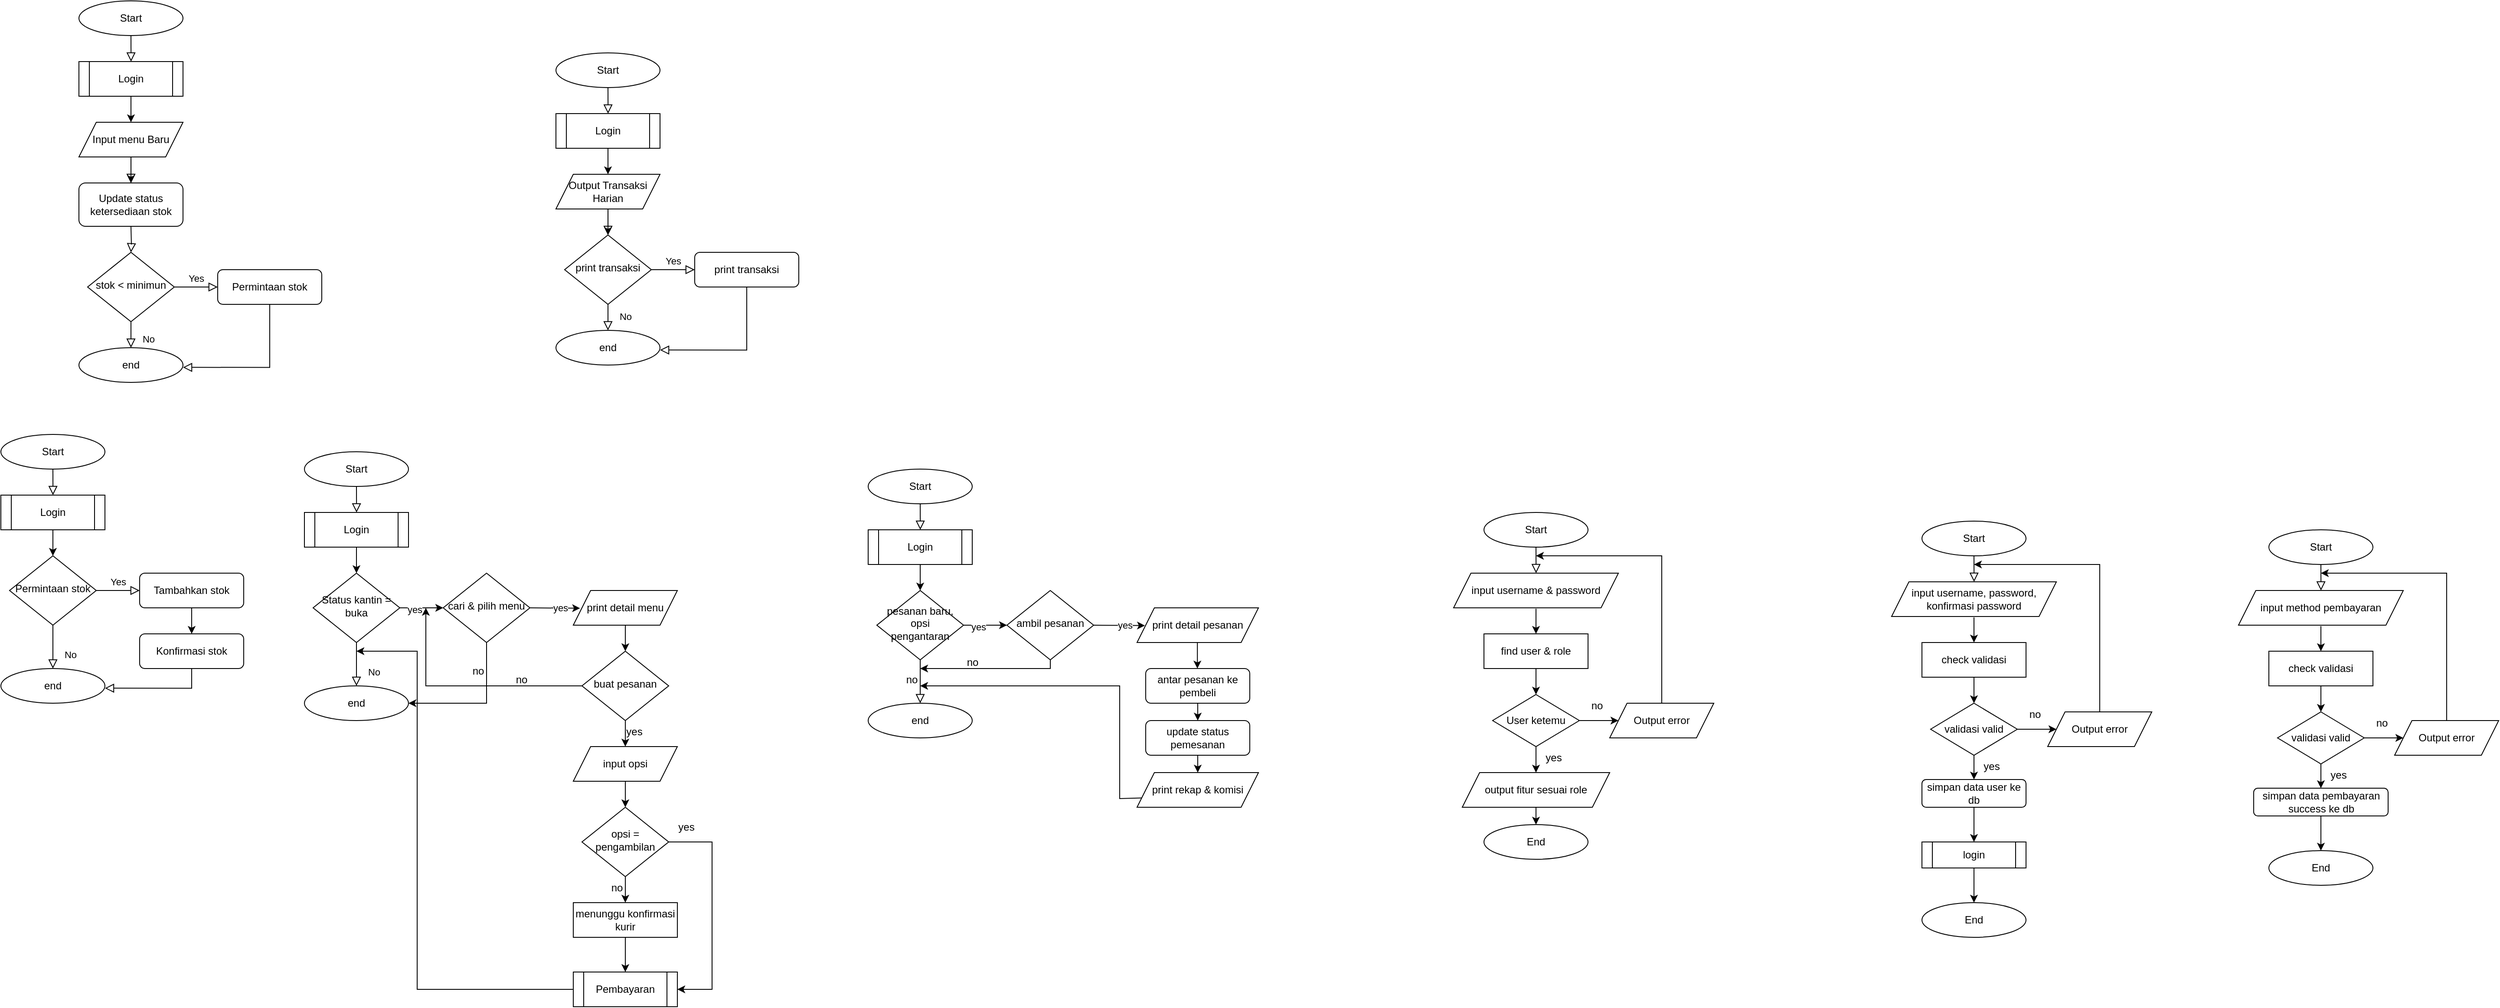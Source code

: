 <mxfile version="24.8.4">
  <diagram id="C5RBs43oDa-KdzZeNtuy" name="Page-1">
    <mxGraphModel dx="733" dy="398" grid="1" gridSize="10" guides="1" tooltips="1" connect="1" arrows="1" fold="1" page="1" pageScale="1" pageWidth="827" pageHeight="1169" math="0" shadow="0">
      <root>
        <mxCell id="WIyWlLk6GJQsqaUBKTNV-0" />
        <mxCell id="WIyWlLk6GJQsqaUBKTNV-1" parent="WIyWlLk6GJQsqaUBKTNV-0" />
        <mxCell id="m_5mXAsIZaVLu5FHzMth-16" value="" style="group" parent="WIyWlLk6GJQsqaUBKTNV-1" vertex="1" connectable="0">
          <mxGeometry x="700" y="80" width="290" height="440" as="geometry" />
        </mxCell>
        <mxCell id="m_5mXAsIZaVLu5FHzMth-17" value="" style="rounded=0;html=1;jettySize=auto;orthogonalLoop=1;fontSize=11;endArrow=block;endFill=0;endSize=8;strokeWidth=1;shadow=0;labelBackgroundColor=none;edgeStyle=orthogonalEdgeStyle;" parent="m_5mXAsIZaVLu5FHzMth-16" edge="1">
          <mxGeometry relative="1" as="geometry">
            <mxPoint x="70.029" y="180" as="sourcePoint" />
            <mxPoint x="70.029" y="210.023" as="targetPoint" />
          </mxGeometry>
        </mxCell>
        <mxCell id="m_5mXAsIZaVLu5FHzMth-19" value="No" style="rounded=0;html=1;jettySize=auto;orthogonalLoop=1;fontSize=11;endArrow=block;endFill=0;endSize=8;strokeWidth=1;shadow=0;labelBackgroundColor=none;edgeStyle=orthogonalEdgeStyle;entryX=0.5;entryY=0;entryDx=0;entryDy=0;" parent="m_5mXAsIZaVLu5FHzMth-16" source="m_5mXAsIZaVLu5FHzMth-21" target="m_5mXAsIZaVLu5FHzMth-31" edge="1">
          <mxGeometry x="0.333" y="20" relative="1" as="geometry">
            <mxPoint as="offset" />
            <mxPoint x="70" y="400" as="targetPoint" />
            <Array as="points" />
          </mxGeometry>
        </mxCell>
        <mxCell id="m_5mXAsIZaVLu5FHzMth-20" value="Yes" style="edgeStyle=orthogonalEdgeStyle;rounded=0;html=1;jettySize=auto;orthogonalLoop=1;fontSize=11;endArrow=block;endFill=0;endSize=8;strokeWidth=1;shadow=0;labelBackgroundColor=none;" parent="m_5mXAsIZaVLu5FHzMth-16" source="m_5mXAsIZaVLu5FHzMth-21" target="m_5mXAsIZaVLu5FHzMth-22" edge="1">
          <mxGeometry y="10" relative="1" as="geometry">
            <mxPoint as="offset" />
          </mxGeometry>
        </mxCell>
        <mxCell id="m_5mXAsIZaVLu5FHzMth-21" value="print transaksi" style="rhombus;whiteSpace=wrap;html=1;shadow=0;fontFamily=Helvetica;fontSize=12;align=center;strokeWidth=1;spacing=6;spacingTop=-4;" parent="m_5mXAsIZaVLu5FHzMth-16" vertex="1">
          <mxGeometry x="20" y="210" width="100" height="80" as="geometry" />
        </mxCell>
        <mxCell id="m_5mXAsIZaVLu5FHzMth-22" value="print transaksi" style="rounded=1;whiteSpace=wrap;html=1;fontSize=12;glass=0;strokeWidth=1;shadow=0;" parent="m_5mXAsIZaVLu5FHzMth-16" vertex="1">
          <mxGeometry x="170" y="230" width="120" height="40" as="geometry" />
        </mxCell>
        <mxCell id="m_5mXAsIZaVLu5FHzMth-23" value="Start" style="ellipse;whiteSpace=wrap;html=1;" parent="m_5mXAsIZaVLu5FHzMth-16" vertex="1">
          <mxGeometry x="10" width="120" height="40" as="geometry" />
        </mxCell>
        <mxCell id="m_5mXAsIZaVLu5FHzMth-24" value="Login" style="shape=process;whiteSpace=wrap;html=1;backgroundOutline=1;" parent="m_5mXAsIZaVLu5FHzMth-16" vertex="1">
          <mxGeometry x="10" y="70" width="120" height="40" as="geometry" />
        </mxCell>
        <mxCell id="m_5mXAsIZaVLu5FHzMth-25" value="" style="edgeStyle=orthogonalEdgeStyle;rounded=0;orthogonalLoop=1;jettySize=auto;html=1;" parent="m_5mXAsIZaVLu5FHzMth-16" source="m_5mXAsIZaVLu5FHzMth-26" edge="1">
          <mxGeometry relative="1" as="geometry">
            <mxPoint x="70" y="210" as="targetPoint" />
          </mxGeometry>
        </mxCell>
        <mxCell id="m_5mXAsIZaVLu5FHzMth-26" value="Output Transaksi Harian" style="shape=parallelogram;perimeter=parallelogramPerimeter;whiteSpace=wrap;html=1;fixedSize=1;" parent="m_5mXAsIZaVLu5FHzMth-16" vertex="1">
          <mxGeometry x="10" y="140" width="120" height="40" as="geometry" />
        </mxCell>
        <mxCell id="m_5mXAsIZaVLu5FHzMth-28" value="" style="rounded=0;html=1;jettySize=auto;orthogonalLoop=1;fontSize=11;endArrow=block;endFill=0;endSize=8;strokeWidth=1;shadow=0;labelBackgroundColor=none;edgeStyle=orthogonalEdgeStyle;exitX=0.5;exitY=1;exitDx=0;exitDy=0;" parent="m_5mXAsIZaVLu5FHzMth-16" source="m_5mXAsIZaVLu5FHzMth-23" edge="1">
          <mxGeometry relative="1" as="geometry">
            <mxPoint x="69.9" y="41.84" as="sourcePoint" />
            <mxPoint x="70.1" y="70" as="targetPoint" />
          </mxGeometry>
        </mxCell>
        <mxCell id="m_5mXAsIZaVLu5FHzMth-29" value="" style="rounded=0;html=1;jettySize=auto;orthogonalLoop=1;fontSize=11;endArrow=block;endFill=0;endSize=8;strokeWidth=1;shadow=0;labelBackgroundColor=none;edgeStyle=orthogonalEdgeStyle;exitX=0.5;exitY=1;exitDx=0;exitDy=0;entryX=1;entryY=0.567;entryDx=0;entryDy=0;entryPerimeter=0;" parent="m_5mXAsIZaVLu5FHzMth-16" source="m_5mXAsIZaVLu5FHzMth-22" target="m_5mXAsIZaVLu5FHzMth-31" edge="1">
          <mxGeometry x="0.333" y="20" relative="1" as="geometry">
            <mxPoint as="offset" />
            <mxPoint x="80" y="390" as="sourcePoint" />
            <mxPoint x="130" y="460" as="targetPoint" />
          </mxGeometry>
        </mxCell>
        <mxCell id="m_5mXAsIZaVLu5FHzMth-30" value="" style="endArrow=classic;html=1;rounded=0;exitX=0.5;exitY=1;exitDx=0;exitDy=0;entryX=0.5;entryY=0;entryDx=0;entryDy=0;" parent="m_5mXAsIZaVLu5FHzMth-16" source="m_5mXAsIZaVLu5FHzMth-24" target="m_5mXAsIZaVLu5FHzMth-26" edge="1">
          <mxGeometry width="50" height="50" relative="1" as="geometry">
            <mxPoint x="100" y="130" as="sourcePoint" />
            <mxPoint x="150" y="80" as="targetPoint" />
          </mxGeometry>
        </mxCell>
        <mxCell id="m_5mXAsIZaVLu5FHzMth-31" value="end" style="ellipse;whiteSpace=wrap;html=1;" parent="m_5mXAsIZaVLu5FHzMth-16" vertex="1">
          <mxGeometry x="10" y="320" width="120" height="40" as="geometry" />
        </mxCell>
        <mxCell id="m_5mXAsIZaVLu5FHzMth-72" value="" style="group" parent="WIyWlLk6GJQsqaUBKTNV-1" vertex="1" connectable="0">
          <mxGeometry x="70" y="520" width="280" height="310" as="geometry" />
        </mxCell>
        <mxCell id="m_5mXAsIZaVLu5FHzMth-67" value="" style="endArrow=classic;html=1;rounded=0;" parent="m_5mXAsIZaVLu5FHzMth-72" edge="1">
          <mxGeometry width="50" height="50" relative="1" as="geometry">
            <mxPoint x="60" y="110" as="sourcePoint" />
            <mxPoint x="60" y="140" as="targetPoint" />
          </mxGeometry>
        </mxCell>
        <mxCell id="m_5mXAsIZaVLu5FHzMth-70" value="" style="endArrow=classic;html=1;rounded=0;entryX=0.5;entryY=0;entryDx=0;entryDy=0;" parent="m_5mXAsIZaVLu5FHzMth-72" target="m_5mXAsIZaVLu5FHzMth-59" edge="1">
          <mxGeometry width="50" height="50" relative="1" as="geometry">
            <mxPoint x="220" y="200" as="sourcePoint" />
            <mxPoint x="170" y="250" as="targetPoint" />
          </mxGeometry>
        </mxCell>
        <mxCell id="m_5mXAsIZaVLu5FHzMth-34" value="No" style="rounded=0;html=1;jettySize=auto;orthogonalLoop=1;fontSize=11;endArrow=block;endFill=0;endSize=8;strokeWidth=1;shadow=0;labelBackgroundColor=none;edgeStyle=orthogonalEdgeStyle;entryX=0.5;entryY=0;entryDx=0;entryDy=0;" parent="m_5mXAsIZaVLu5FHzMth-72" source="m_5mXAsIZaVLu5FHzMth-36" target="m_5mXAsIZaVLu5FHzMth-45" edge="1">
          <mxGeometry x="0.333" y="20" relative="1" as="geometry">
            <mxPoint as="offset" />
            <mxPoint x="60" y="400" as="targetPoint" />
            <Array as="points" />
          </mxGeometry>
        </mxCell>
        <mxCell id="m_5mXAsIZaVLu5FHzMth-35" value="Yes" style="edgeStyle=orthogonalEdgeStyle;rounded=0;html=1;jettySize=auto;orthogonalLoop=1;fontSize=11;endArrow=block;endFill=0;endSize=8;strokeWidth=1;shadow=0;labelBackgroundColor=none;" parent="m_5mXAsIZaVLu5FHzMth-72" source="m_5mXAsIZaVLu5FHzMth-36" target="m_5mXAsIZaVLu5FHzMth-37" edge="1">
          <mxGeometry y="10" relative="1" as="geometry">
            <mxPoint as="offset" />
          </mxGeometry>
        </mxCell>
        <mxCell id="m_5mXAsIZaVLu5FHzMth-36" value="Permintaan stok" style="rhombus;whiteSpace=wrap;html=1;shadow=0;fontFamily=Helvetica;fontSize=12;align=center;strokeWidth=1;spacing=6;spacingTop=-4;" parent="m_5mXAsIZaVLu5FHzMth-72" vertex="1">
          <mxGeometry x="10" y="140" width="100" height="80" as="geometry" />
        </mxCell>
        <mxCell id="m_5mXAsIZaVLu5FHzMth-37" value="Tambahkan stok" style="rounded=1;whiteSpace=wrap;html=1;fontSize=12;glass=0;strokeWidth=1;shadow=0;" parent="m_5mXAsIZaVLu5FHzMth-72" vertex="1">
          <mxGeometry x="160" y="160" width="120" height="40" as="geometry" />
        </mxCell>
        <mxCell id="m_5mXAsIZaVLu5FHzMth-38" value="Start" style="ellipse;whiteSpace=wrap;html=1;" parent="m_5mXAsIZaVLu5FHzMth-72" vertex="1">
          <mxGeometry width="120" height="40" as="geometry" />
        </mxCell>
        <mxCell id="m_5mXAsIZaVLu5FHzMth-39" value="Login" style="shape=process;whiteSpace=wrap;html=1;backgroundOutline=1;" parent="m_5mXAsIZaVLu5FHzMth-72" vertex="1">
          <mxGeometry y="70" width="120" height="40" as="geometry" />
        </mxCell>
        <mxCell id="m_5mXAsIZaVLu5FHzMth-42" value="" style="rounded=0;html=1;jettySize=auto;orthogonalLoop=1;fontSize=11;endArrow=block;endFill=0;endSize=8;strokeWidth=1;shadow=0;labelBackgroundColor=none;edgeStyle=orthogonalEdgeStyle;exitX=0.5;exitY=1;exitDx=0;exitDy=0;" parent="m_5mXAsIZaVLu5FHzMth-72" source="m_5mXAsIZaVLu5FHzMth-38" edge="1">
          <mxGeometry relative="1" as="geometry">
            <mxPoint x="59.9" y="41.84" as="sourcePoint" />
            <mxPoint x="60.1" y="70" as="targetPoint" />
          </mxGeometry>
        </mxCell>
        <mxCell id="m_5mXAsIZaVLu5FHzMth-43" value="" style="rounded=0;html=1;jettySize=auto;orthogonalLoop=1;fontSize=11;endArrow=block;endFill=0;endSize=8;strokeWidth=1;shadow=0;labelBackgroundColor=none;edgeStyle=orthogonalEdgeStyle;exitX=0.5;exitY=1;exitDx=0;exitDy=0;entryX=1;entryY=0.567;entryDx=0;entryDy=0;entryPerimeter=0;" parent="m_5mXAsIZaVLu5FHzMth-72" source="m_5mXAsIZaVLu5FHzMth-59" target="m_5mXAsIZaVLu5FHzMth-45" edge="1">
          <mxGeometry x="0.333" y="20" relative="1" as="geometry">
            <mxPoint as="offset" />
            <mxPoint x="70" y="390" as="sourcePoint" />
            <mxPoint x="120" y="460" as="targetPoint" />
          </mxGeometry>
        </mxCell>
        <mxCell id="m_5mXAsIZaVLu5FHzMth-45" value="end" style="ellipse;whiteSpace=wrap;html=1;" parent="m_5mXAsIZaVLu5FHzMth-72" vertex="1">
          <mxGeometry y="270" width="120" height="40" as="geometry" />
        </mxCell>
        <mxCell id="m_5mXAsIZaVLu5FHzMth-59" value="Konfirmasi stok" style="rounded=1;whiteSpace=wrap;html=1;fontSize=12;glass=0;strokeWidth=1;shadow=0;" parent="m_5mXAsIZaVLu5FHzMth-72" vertex="1">
          <mxGeometry x="160" y="230" width="120" height="40" as="geometry" />
        </mxCell>
        <mxCell id="d6Exnz_ph32v1kwkcxro-39" value="" style="group" parent="WIyWlLk6GJQsqaUBKTNV-1" vertex="1" connectable="0">
          <mxGeometry x="420" y="540" width="470" height="640" as="geometry" />
        </mxCell>
        <mxCell id="d6Exnz_ph32v1kwkcxro-1" value="" style="endArrow=classic;html=1;rounded=0;" parent="d6Exnz_ph32v1kwkcxro-39" edge="1">
          <mxGeometry width="50" height="50" relative="1" as="geometry">
            <mxPoint x="60" y="110" as="sourcePoint" />
            <mxPoint x="60" y="140" as="targetPoint" />
          </mxGeometry>
        </mxCell>
        <mxCell id="d6Exnz_ph32v1kwkcxro-2" value="" style="endArrow=classic;html=1;rounded=0;entryX=0.5;entryY=0;entryDx=0;entryDy=0;" parent="d6Exnz_ph32v1kwkcxro-39" edge="1">
          <mxGeometry width="50" height="50" relative="1" as="geometry">
            <mxPoint x="370" y="200" as="sourcePoint" />
            <mxPoint x="370" y="230" as="targetPoint" />
          </mxGeometry>
        </mxCell>
        <mxCell id="d6Exnz_ph32v1kwkcxro-3" value="No" style="rounded=0;html=1;jettySize=auto;orthogonalLoop=1;fontSize=11;endArrow=block;endFill=0;endSize=8;strokeWidth=1;shadow=0;labelBackgroundColor=none;edgeStyle=orthogonalEdgeStyle;entryX=0.5;entryY=0;entryDx=0;entryDy=0;" parent="d6Exnz_ph32v1kwkcxro-39" source="d6Exnz_ph32v1kwkcxro-5" target="d6Exnz_ph32v1kwkcxro-11" edge="1">
          <mxGeometry x="0.333" y="20" relative="1" as="geometry">
            <mxPoint as="offset" />
            <mxPoint x="60" y="400" as="targetPoint" />
            <Array as="points" />
          </mxGeometry>
        </mxCell>
        <mxCell id="d6Exnz_ph32v1kwkcxro-5" value="Status kantin = buka" style="rhombus;whiteSpace=wrap;html=1;shadow=0;fontFamily=Helvetica;fontSize=12;align=center;strokeWidth=1;spacing=6;spacingTop=-4;container=0;" parent="d6Exnz_ph32v1kwkcxro-39" vertex="1">
          <mxGeometry x="10" y="140" width="100" height="80" as="geometry" />
        </mxCell>
        <mxCell id="d6Exnz_ph32v1kwkcxro-7" value="Start" style="ellipse;whiteSpace=wrap;html=1;container=0;" parent="d6Exnz_ph32v1kwkcxro-39" vertex="1">
          <mxGeometry width="120" height="40" as="geometry" />
        </mxCell>
        <mxCell id="d6Exnz_ph32v1kwkcxro-8" value="Login" style="shape=process;whiteSpace=wrap;html=1;backgroundOutline=1;container=0;" parent="d6Exnz_ph32v1kwkcxro-39" vertex="1">
          <mxGeometry y="70" width="120" height="40" as="geometry" />
        </mxCell>
        <mxCell id="d6Exnz_ph32v1kwkcxro-9" value="" style="rounded=0;html=1;jettySize=auto;orthogonalLoop=1;fontSize=11;endArrow=block;endFill=0;endSize=8;strokeWidth=1;shadow=0;labelBackgroundColor=none;edgeStyle=orthogonalEdgeStyle;exitX=0.5;exitY=1;exitDx=0;exitDy=0;" parent="d6Exnz_ph32v1kwkcxro-39" source="d6Exnz_ph32v1kwkcxro-7" edge="1">
          <mxGeometry relative="1" as="geometry">
            <mxPoint x="59.9" y="41.84" as="sourcePoint" />
            <mxPoint x="60.1" y="70" as="targetPoint" />
          </mxGeometry>
        </mxCell>
        <mxCell id="d6Exnz_ph32v1kwkcxro-11" value="end" style="ellipse;whiteSpace=wrap;html=1;container=0;" parent="d6Exnz_ph32v1kwkcxro-39" vertex="1">
          <mxGeometry y="270" width="120" height="40" as="geometry" />
        </mxCell>
        <mxCell id="d6Exnz_ph32v1kwkcxro-13" value="cari &amp;amp; pilih menu" style="rhombus;whiteSpace=wrap;html=1;shadow=0;fontFamily=Helvetica;fontSize=12;align=center;strokeWidth=1;spacing=6;spacingTop=-4;container=0;" parent="d6Exnz_ph32v1kwkcxro-39" vertex="1">
          <mxGeometry x="160" y="140" width="100" height="80" as="geometry" />
        </mxCell>
        <mxCell id="d6Exnz_ph32v1kwkcxro-14" value="print detail menu" style="shape=parallelogram;perimeter=parallelogramPerimeter;whiteSpace=wrap;html=1;fixedSize=1;" parent="d6Exnz_ph32v1kwkcxro-39" vertex="1">
          <mxGeometry x="310" y="160" width="120" height="40" as="geometry" />
        </mxCell>
        <mxCell id="d6Exnz_ph32v1kwkcxro-15" value="buat pesanan" style="rhombus;whiteSpace=wrap;html=1;shadow=0;fontFamily=Helvetica;fontSize=12;align=center;strokeWidth=1;spacing=6;spacingTop=-4;container=0;" parent="d6Exnz_ph32v1kwkcxro-39" vertex="1">
          <mxGeometry x="320" y="230" width="100" height="80" as="geometry" />
        </mxCell>
        <mxCell id="d6Exnz_ph32v1kwkcxro-16" value="" style="endArrow=classic;html=1;rounded=0;entryX=0;entryY=0.5;entryDx=0;entryDy=0;" parent="d6Exnz_ph32v1kwkcxro-39" target="d6Exnz_ph32v1kwkcxro-13" edge="1">
          <mxGeometry width="50" height="50" relative="1" as="geometry">
            <mxPoint x="110" y="180" as="sourcePoint" />
            <mxPoint x="250" y="130" as="targetPoint" />
          </mxGeometry>
        </mxCell>
        <mxCell id="d6Exnz_ph32v1kwkcxro-19" value="yes" style="edgeLabel;html=1;align=center;verticalAlign=middle;resizable=0;points=[];" parent="d6Exnz_ph32v1kwkcxro-16" vertex="1" connectable="0">
          <mxGeometry x="-0.311" y="-2" relative="1" as="geometry">
            <mxPoint as="offset" />
          </mxGeometry>
        </mxCell>
        <mxCell id="d6Exnz_ph32v1kwkcxro-17" value="" style="endArrow=classic;html=1;rounded=0;entryX=0.065;entryY=0.511;entryDx=0;entryDy=0;entryPerimeter=0;exitX=1;exitY=0.5;exitDx=0;exitDy=0;" parent="d6Exnz_ph32v1kwkcxro-39" source="d6Exnz_ph32v1kwkcxro-13" target="d6Exnz_ph32v1kwkcxro-14" edge="1">
          <mxGeometry width="50" height="50" relative="1" as="geometry">
            <mxPoint x="120" y="190" as="sourcePoint" />
            <mxPoint x="150" y="190" as="targetPoint" />
          </mxGeometry>
        </mxCell>
        <mxCell id="d6Exnz_ph32v1kwkcxro-18" value="yes" style="edgeLabel;html=1;align=center;verticalAlign=middle;resizable=0;points=[];" parent="d6Exnz_ph32v1kwkcxro-17" vertex="1" connectable="0">
          <mxGeometry x="0.204" y="1" relative="1" as="geometry">
            <mxPoint as="offset" />
          </mxGeometry>
        </mxCell>
        <mxCell id="d6Exnz_ph32v1kwkcxro-21" value="input opsi" style="shape=parallelogram;perimeter=parallelogramPerimeter;whiteSpace=wrap;html=1;fixedSize=1;" parent="d6Exnz_ph32v1kwkcxro-39" vertex="1">
          <mxGeometry x="310" y="340" width="120" height="40" as="geometry" />
        </mxCell>
        <mxCell id="d6Exnz_ph32v1kwkcxro-22" value="opsi = pengambilan" style="rhombus;whiteSpace=wrap;html=1;shadow=0;fontFamily=Helvetica;fontSize=12;align=center;strokeWidth=1;spacing=6;spacingTop=-4;container=0;" parent="d6Exnz_ph32v1kwkcxro-39" vertex="1">
          <mxGeometry x="320" y="410" width="100" height="80" as="geometry" />
        </mxCell>
        <mxCell id="d6Exnz_ph32v1kwkcxro-24" value="Pembayaran" style="shape=process;whiteSpace=wrap;html=1;backgroundOutline=1;" parent="d6Exnz_ph32v1kwkcxro-39" vertex="1">
          <mxGeometry x="310" y="600" width="120" height="40" as="geometry" />
        </mxCell>
        <mxCell id="d6Exnz_ph32v1kwkcxro-25" value="menunggu konfirmasi kurir" style="rounded=0;whiteSpace=wrap;html=1;" parent="d6Exnz_ph32v1kwkcxro-39" vertex="1">
          <mxGeometry x="310" y="520" width="120" height="40" as="geometry" />
        </mxCell>
        <mxCell id="d6Exnz_ph32v1kwkcxro-26" value="" style="endArrow=classic;html=1;rounded=0;exitX=0.5;exitY=1;exitDx=0;exitDy=0;entryX=0.5;entryY=0;entryDx=0;entryDy=0;" parent="d6Exnz_ph32v1kwkcxro-39" source="d6Exnz_ph32v1kwkcxro-15" target="d6Exnz_ph32v1kwkcxro-21" edge="1">
          <mxGeometry width="50" height="50" relative="1" as="geometry">
            <mxPoint x="270" y="330" as="sourcePoint" />
            <mxPoint x="320" y="280" as="targetPoint" />
          </mxGeometry>
        </mxCell>
        <mxCell id="d6Exnz_ph32v1kwkcxro-27" value="" style="endArrow=classic;html=1;rounded=0;exitX=0.5;exitY=1;exitDx=0;exitDy=0;entryX=0.5;entryY=0;entryDx=0;entryDy=0;" parent="d6Exnz_ph32v1kwkcxro-39" source="d6Exnz_ph32v1kwkcxro-21" target="d6Exnz_ph32v1kwkcxro-22" edge="1">
          <mxGeometry width="50" height="50" relative="1" as="geometry">
            <mxPoint x="270" y="510" as="sourcePoint" />
            <mxPoint x="320" y="460" as="targetPoint" />
          </mxGeometry>
        </mxCell>
        <mxCell id="d6Exnz_ph32v1kwkcxro-28" value="" style="endArrow=classic;html=1;rounded=0;exitX=0.5;exitY=1;exitDx=0;exitDy=0;entryX=0.5;entryY=0;entryDx=0;entryDy=0;" parent="d6Exnz_ph32v1kwkcxro-39" source="d6Exnz_ph32v1kwkcxro-22" target="d6Exnz_ph32v1kwkcxro-25" edge="1">
          <mxGeometry width="50" height="50" relative="1" as="geometry">
            <mxPoint x="270" y="510" as="sourcePoint" />
            <mxPoint x="320" y="460" as="targetPoint" />
          </mxGeometry>
        </mxCell>
        <mxCell id="d6Exnz_ph32v1kwkcxro-29" value="" style="endArrow=classic;html=1;rounded=0;exitX=0.5;exitY=1;exitDx=0;exitDy=0;entryX=0.5;entryY=0;entryDx=0;entryDy=0;" parent="d6Exnz_ph32v1kwkcxro-39" source="d6Exnz_ph32v1kwkcxro-25" target="d6Exnz_ph32v1kwkcxro-24" edge="1">
          <mxGeometry width="50" height="50" relative="1" as="geometry">
            <mxPoint x="270" y="510" as="sourcePoint" />
            <mxPoint x="320" y="460" as="targetPoint" />
          </mxGeometry>
        </mxCell>
        <mxCell id="d6Exnz_ph32v1kwkcxro-30" value="yes" style="text;html=1;align=center;verticalAlign=middle;resizable=0;points=[];autosize=1;strokeColor=none;fillColor=none;" parent="d6Exnz_ph32v1kwkcxro-39" vertex="1">
          <mxGeometry x="360" y="308" width="40" height="30" as="geometry" />
        </mxCell>
        <mxCell id="d6Exnz_ph32v1kwkcxro-31" value="" style="endArrow=classic;html=1;rounded=0;exitX=1;exitY=0.5;exitDx=0;exitDy=0;entryX=1;entryY=0.5;entryDx=0;entryDy=0;" parent="d6Exnz_ph32v1kwkcxro-39" source="d6Exnz_ph32v1kwkcxro-22" target="d6Exnz_ph32v1kwkcxro-24" edge="1">
          <mxGeometry width="50" height="50" relative="1" as="geometry">
            <mxPoint x="270" y="510" as="sourcePoint" />
            <mxPoint x="320" y="460" as="targetPoint" />
            <Array as="points">
              <mxPoint x="470" y="450" />
              <mxPoint x="470" y="620" />
            </Array>
          </mxGeometry>
        </mxCell>
        <mxCell id="d6Exnz_ph32v1kwkcxro-32" value="yes" style="text;html=1;align=center;verticalAlign=middle;resizable=0;points=[];autosize=1;strokeColor=none;fillColor=none;" parent="d6Exnz_ph32v1kwkcxro-39" vertex="1">
          <mxGeometry x="420" y="418" width="40" height="30" as="geometry" />
        </mxCell>
        <mxCell id="d6Exnz_ph32v1kwkcxro-33" value="no" style="text;html=1;align=center;verticalAlign=middle;resizable=0;points=[];autosize=1;strokeColor=none;fillColor=none;" parent="d6Exnz_ph32v1kwkcxro-39" vertex="1">
          <mxGeometry x="340" y="488" width="40" height="30" as="geometry" />
        </mxCell>
        <mxCell id="d6Exnz_ph32v1kwkcxro-34" value="" style="endArrow=classic;html=1;rounded=0;exitX=0;exitY=0.5;exitDx=0;exitDy=0;" parent="d6Exnz_ph32v1kwkcxro-39" source="d6Exnz_ph32v1kwkcxro-24" edge="1">
          <mxGeometry width="50" height="50" relative="1" as="geometry">
            <mxPoint x="270" y="590" as="sourcePoint" />
            <mxPoint x="60" y="230" as="targetPoint" />
            <Array as="points">
              <mxPoint x="130" y="620" />
              <mxPoint x="130" y="230" />
            </Array>
          </mxGeometry>
        </mxCell>
        <mxCell id="d6Exnz_ph32v1kwkcxro-35" value="" style="endArrow=classic;html=1;rounded=0;exitX=0;exitY=0.5;exitDx=0;exitDy=0;" parent="d6Exnz_ph32v1kwkcxro-39" source="d6Exnz_ph32v1kwkcxro-15" edge="1">
          <mxGeometry width="50" height="50" relative="1" as="geometry">
            <mxPoint x="270" y="250" as="sourcePoint" />
            <mxPoint x="140" y="180" as="targetPoint" />
            <Array as="points">
              <mxPoint x="140" y="270" />
            </Array>
          </mxGeometry>
        </mxCell>
        <mxCell id="d6Exnz_ph32v1kwkcxro-36" value="no" style="text;html=1;align=center;verticalAlign=middle;resizable=0;points=[];autosize=1;strokeColor=none;fillColor=none;" parent="d6Exnz_ph32v1kwkcxro-39" vertex="1">
          <mxGeometry x="230" y="248" width="40" height="30" as="geometry" />
        </mxCell>
        <mxCell id="d6Exnz_ph32v1kwkcxro-37" value="" style="endArrow=classic;html=1;rounded=0;exitX=0.5;exitY=1;exitDx=0;exitDy=0;entryX=1;entryY=0.5;entryDx=0;entryDy=0;" parent="d6Exnz_ph32v1kwkcxro-39" source="d6Exnz_ph32v1kwkcxro-13" target="d6Exnz_ph32v1kwkcxro-11" edge="1">
          <mxGeometry width="50" height="50" relative="1" as="geometry">
            <mxPoint x="270" y="250" as="sourcePoint" />
            <mxPoint x="320" y="200" as="targetPoint" />
            <Array as="points">
              <mxPoint x="210" y="290" />
            </Array>
          </mxGeometry>
        </mxCell>
        <mxCell id="d6Exnz_ph32v1kwkcxro-38" value="no" style="text;html=1;align=center;verticalAlign=middle;resizable=0;points=[];autosize=1;strokeColor=none;fillColor=none;" parent="d6Exnz_ph32v1kwkcxro-39" vertex="1">
          <mxGeometry x="180" y="238" width="40" height="30" as="geometry" />
        </mxCell>
        <mxCell id="d6Exnz_ph32v1kwkcxro-41" value="" style="group" parent="WIyWlLk6GJQsqaUBKTNV-1" vertex="1" connectable="0">
          <mxGeometry x="160" y="20" width="280" height="440" as="geometry" />
        </mxCell>
        <mxCell id="WIyWlLk6GJQsqaUBKTNV-2" value="" style="rounded=0;html=1;jettySize=auto;orthogonalLoop=1;fontSize=11;endArrow=block;endFill=0;endSize=8;strokeWidth=1;shadow=0;labelBackgroundColor=none;edgeStyle=orthogonalEdgeStyle;" parent="d6Exnz_ph32v1kwkcxro-41" edge="1">
          <mxGeometry relative="1" as="geometry">
            <mxPoint x="60.029" y="180" as="sourcePoint" />
            <mxPoint x="60.029" y="210.023" as="targetPoint" />
          </mxGeometry>
        </mxCell>
        <mxCell id="WIyWlLk6GJQsqaUBKTNV-4" value="" style="rounded=0;html=1;jettySize=auto;orthogonalLoop=1;fontSize=11;endArrow=block;endFill=0;endSize=8;strokeWidth=1;shadow=0;labelBackgroundColor=none;edgeStyle=orthogonalEdgeStyle;" parent="d6Exnz_ph32v1kwkcxro-41" target="WIyWlLk6GJQsqaUBKTNV-10" edge="1">
          <mxGeometry y="20" relative="1" as="geometry">
            <mxPoint as="offset" />
            <mxPoint x="60" y="260" as="sourcePoint" />
          </mxGeometry>
        </mxCell>
        <mxCell id="WIyWlLk6GJQsqaUBKTNV-8" value="No" style="rounded=0;html=1;jettySize=auto;orthogonalLoop=1;fontSize=11;endArrow=block;endFill=0;endSize=8;strokeWidth=1;shadow=0;labelBackgroundColor=none;edgeStyle=orthogonalEdgeStyle;" parent="d6Exnz_ph32v1kwkcxro-41" source="WIyWlLk6GJQsqaUBKTNV-10" edge="1">
          <mxGeometry x="0.333" y="20" relative="1" as="geometry">
            <mxPoint as="offset" />
            <mxPoint x="60" y="400" as="targetPoint" />
            <Array as="points">
              <mxPoint x="60" y="400" />
              <mxPoint x="60" y="400" />
            </Array>
          </mxGeometry>
        </mxCell>
        <mxCell id="WIyWlLk6GJQsqaUBKTNV-9" value="Yes" style="edgeStyle=orthogonalEdgeStyle;rounded=0;html=1;jettySize=auto;orthogonalLoop=1;fontSize=11;endArrow=block;endFill=0;endSize=8;strokeWidth=1;shadow=0;labelBackgroundColor=none;" parent="d6Exnz_ph32v1kwkcxro-41" source="WIyWlLk6GJQsqaUBKTNV-10" target="WIyWlLk6GJQsqaUBKTNV-12" edge="1">
          <mxGeometry y="10" relative="1" as="geometry">
            <mxPoint as="offset" />
          </mxGeometry>
        </mxCell>
        <mxCell id="WIyWlLk6GJQsqaUBKTNV-10" value="stok &amp;lt; minimun" style="rhombus;whiteSpace=wrap;html=1;shadow=0;fontFamily=Helvetica;fontSize=12;align=center;strokeWidth=1;spacing=6;spacingTop=-4;container=0;" parent="d6Exnz_ph32v1kwkcxro-41" vertex="1">
          <mxGeometry x="10" y="290" width="100" height="80" as="geometry" />
        </mxCell>
        <mxCell id="WIyWlLk6GJQsqaUBKTNV-12" value="Permintaan stok" style="rounded=1;whiteSpace=wrap;html=1;fontSize=12;glass=0;strokeWidth=1;shadow=0;container=0;" parent="d6Exnz_ph32v1kwkcxro-41" vertex="1">
          <mxGeometry x="160" y="310" width="120" height="40" as="geometry" />
        </mxCell>
        <mxCell id="m_5mXAsIZaVLu5FHzMth-0" value="Start" style="ellipse;whiteSpace=wrap;html=1;container=0;" parent="d6Exnz_ph32v1kwkcxro-41" vertex="1">
          <mxGeometry width="120" height="40" as="geometry" />
        </mxCell>
        <mxCell id="m_5mXAsIZaVLu5FHzMth-1" value="Login" style="shape=process;whiteSpace=wrap;html=1;backgroundOutline=1;container=0;" parent="d6Exnz_ph32v1kwkcxro-41" vertex="1">
          <mxGeometry y="70" width="120" height="40" as="geometry" />
        </mxCell>
        <mxCell id="m_5mXAsIZaVLu5FHzMth-6" value="" style="edgeStyle=orthogonalEdgeStyle;rounded=0;orthogonalLoop=1;jettySize=auto;html=1;" parent="d6Exnz_ph32v1kwkcxro-41" source="m_5mXAsIZaVLu5FHzMth-2" edge="1">
          <mxGeometry relative="1" as="geometry">
            <mxPoint x="60" y="210.0" as="targetPoint" />
          </mxGeometry>
        </mxCell>
        <mxCell id="m_5mXAsIZaVLu5FHzMth-2" value="Input menu Baru" style="shape=parallelogram;perimeter=parallelogramPerimeter;whiteSpace=wrap;html=1;fixedSize=1;container=0;" parent="d6Exnz_ph32v1kwkcxro-41" vertex="1">
          <mxGeometry y="140" width="120" height="40" as="geometry" />
        </mxCell>
        <mxCell id="m_5mXAsIZaVLu5FHzMth-4" value="" style="rounded=0;html=1;jettySize=auto;orthogonalLoop=1;fontSize=11;endArrow=block;endFill=0;endSize=8;strokeWidth=1;shadow=0;labelBackgroundColor=none;edgeStyle=orthogonalEdgeStyle;exitX=0.5;exitY=1;exitDx=0;exitDy=0;" parent="d6Exnz_ph32v1kwkcxro-41" source="m_5mXAsIZaVLu5FHzMth-0" edge="1">
          <mxGeometry relative="1" as="geometry">
            <mxPoint x="59.9" y="41.84" as="sourcePoint" />
            <mxPoint x="60.1" y="70" as="targetPoint" />
          </mxGeometry>
        </mxCell>
        <mxCell id="m_5mXAsIZaVLu5FHzMth-5" value="" style="rounded=0;html=1;jettySize=auto;orthogonalLoop=1;fontSize=11;endArrow=block;endFill=0;endSize=8;strokeWidth=1;shadow=0;labelBackgroundColor=none;edgeStyle=orthogonalEdgeStyle;exitX=0.5;exitY=1;exitDx=0;exitDy=0;entryX=1;entryY=0.567;entryDx=0;entryDy=0;entryPerimeter=0;" parent="d6Exnz_ph32v1kwkcxro-41" source="WIyWlLk6GJQsqaUBKTNV-12" target="m_5mXAsIZaVLu5FHzMth-11" edge="1">
          <mxGeometry x="0.333" y="20" relative="1" as="geometry">
            <mxPoint as="offset" />
            <mxPoint x="70" y="390" as="sourcePoint" />
            <mxPoint x="120" y="460" as="targetPoint" />
          </mxGeometry>
        </mxCell>
        <mxCell id="m_5mXAsIZaVLu5FHzMth-9" value="" style="endArrow=classic;html=1;rounded=0;exitX=0.5;exitY=1;exitDx=0;exitDy=0;entryX=0.5;entryY=0;entryDx=0;entryDy=0;" parent="d6Exnz_ph32v1kwkcxro-41" source="m_5mXAsIZaVLu5FHzMth-1" target="m_5mXAsIZaVLu5FHzMth-2" edge="1">
          <mxGeometry width="50" height="50" relative="1" as="geometry">
            <mxPoint x="90" y="130" as="sourcePoint" />
            <mxPoint x="140" y="80" as="targetPoint" />
          </mxGeometry>
        </mxCell>
        <mxCell id="m_5mXAsIZaVLu5FHzMth-11" value="end" style="ellipse;whiteSpace=wrap;html=1;container=0;" parent="d6Exnz_ph32v1kwkcxro-41" vertex="1">
          <mxGeometry y="400" width="120" height="40" as="geometry" />
        </mxCell>
        <mxCell id="d6Exnz_ph32v1kwkcxro-40" value="Update status ketersediaan stok" style="rounded=1;whiteSpace=wrap;html=1;" parent="d6Exnz_ph32v1kwkcxro-41" vertex="1">
          <mxGeometry y="210" width="120" height="50" as="geometry" />
        </mxCell>
        <mxCell id="d6Exnz_ph32v1kwkcxro-86" value="" style="group" parent="WIyWlLk6GJQsqaUBKTNV-1" vertex="1" connectable="0">
          <mxGeometry x="1070" y="560" width="450" height="390" as="geometry" />
        </mxCell>
        <mxCell id="d6Exnz_ph32v1kwkcxro-43" value="" style="endArrow=classic;html=1;rounded=0;" parent="d6Exnz_ph32v1kwkcxro-86" edge="1">
          <mxGeometry width="50" height="50" relative="1" as="geometry">
            <mxPoint x="60" y="110" as="sourcePoint" />
            <mxPoint x="60" y="140" as="targetPoint" />
          </mxGeometry>
        </mxCell>
        <mxCell id="d6Exnz_ph32v1kwkcxro-44" value="" style="endArrow=classic;html=1;rounded=0;entryX=0.5;entryY=0;entryDx=0;entryDy=0;" parent="d6Exnz_ph32v1kwkcxro-86" edge="1">
          <mxGeometry width="50" height="50" relative="1" as="geometry">
            <mxPoint x="379.58" y="200" as="sourcePoint" />
            <mxPoint x="379.58" y="230" as="targetPoint" />
          </mxGeometry>
        </mxCell>
        <mxCell id="d6Exnz_ph32v1kwkcxro-45" value="" style="rounded=0;html=1;jettySize=auto;orthogonalLoop=1;fontSize=11;endArrow=block;endFill=0;endSize=8;strokeWidth=1;shadow=0;labelBackgroundColor=none;edgeStyle=orthogonalEdgeStyle;entryX=0.5;entryY=0;entryDx=0;entryDy=0;" parent="d6Exnz_ph32v1kwkcxro-86" source="d6Exnz_ph32v1kwkcxro-46" target="d6Exnz_ph32v1kwkcxro-50" edge="1">
          <mxGeometry x="0.333" y="20" relative="1" as="geometry">
            <mxPoint as="offset" />
            <mxPoint x="60" y="400" as="targetPoint" />
            <Array as="points" />
          </mxGeometry>
        </mxCell>
        <mxCell id="d6Exnz_ph32v1kwkcxro-46" value="pesanan baru, opsi pengantaran" style="rhombus;whiteSpace=wrap;html=1;shadow=0;fontFamily=Helvetica;fontSize=12;align=center;strokeWidth=1;spacing=6;spacingTop=-4;container=0;" parent="d6Exnz_ph32v1kwkcxro-86" vertex="1">
          <mxGeometry x="10" y="140" width="100" height="80" as="geometry" />
        </mxCell>
        <mxCell id="d6Exnz_ph32v1kwkcxro-47" value="Start" style="ellipse;whiteSpace=wrap;html=1;container=0;" parent="d6Exnz_ph32v1kwkcxro-86" vertex="1">
          <mxGeometry width="120" height="40" as="geometry" />
        </mxCell>
        <mxCell id="d6Exnz_ph32v1kwkcxro-48" value="Login" style="shape=process;whiteSpace=wrap;html=1;backgroundOutline=1;container=0;" parent="d6Exnz_ph32v1kwkcxro-86" vertex="1">
          <mxGeometry y="70" width="120" height="40" as="geometry" />
        </mxCell>
        <mxCell id="d6Exnz_ph32v1kwkcxro-49" value="" style="rounded=0;html=1;jettySize=auto;orthogonalLoop=1;fontSize=11;endArrow=block;endFill=0;endSize=8;strokeWidth=1;shadow=0;labelBackgroundColor=none;edgeStyle=orthogonalEdgeStyle;exitX=0.5;exitY=1;exitDx=0;exitDy=0;" parent="d6Exnz_ph32v1kwkcxro-86" source="d6Exnz_ph32v1kwkcxro-47" edge="1">
          <mxGeometry relative="1" as="geometry">
            <mxPoint x="59.9" y="41.84" as="sourcePoint" />
            <mxPoint x="60.1" y="70" as="targetPoint" />
          </mxGeometry>
        </mxCell>
        <mxCell id="d6Exnz_ph32v1kwkcxro-50" value="end" style="ellipse;whiteSpace=wrap;html=1;container=0;" parent="d6Exnz_ph32v1kwkcxro-86" vertex="1">
          <mxGeometry y="270" width="120" height="40" as="geometry" />
        </mxCell>
        <mxCell id="d6Exnz_ph32v1kwkcxro-51" value="ambil pesanan" style="rhombus;whiteSpace=wrap;html=1;shadow=0;fontFamily=Helvetica;fontSize=12;align=center;strokeWidth=1;spacing=6;spacingTop=-4;container=0;" parent="d6Exnz_ph32v1kwkcxro-86" vertex="1">
          <mxGeometry x="160" y="140" width="100" height="80" as="geometry" />
        </mxCell>
        <mxCell id="d6Exnz_ph32v1kwkcxro-52" value="print detail pesanan" style="shape=parallelogram;perimeter=parallelogramPerimeter;whiteSpace=wrap;html=1;fixedSize=1;container=0;" parent="d6Exnz_ph32v1kwkcxro-86" vertex="1">
          <mxGeometry x="310" y="160" width="140" height="40" as="geometry" />
        </mxCell>
        <mxCell id="d6Exnz_ph32v1kwkcxro-54" value="" style="endArrow=classic;html=1;rounded=0;entryX=0;entryY=0.5;entryDx=0;entryDy=0;" parent="d6Exnz_ph32v1kwkcxro-86" target="d6Exnz_ph32v1kwkcxro-51" edge="1">
          <mxGeometry width="50" height="50" relative="1" as="geometry">
            <mxPoint x="110" y="180" as="sourcePoint" />
            <mxPoint x="250" y="130" as="targetPoint" />
          </mxGeometry>
        </mxCell>
        <mxCell id="d6Exnz_ph32v1kwkcxro-55" value="yes" style="edgeLabel;html=1;align=center;verticalAlign=middle;resizable=0;points=[];container=0;" parent="d6Exnz_ph32v1kwkcxro-54" vertex="1" connectable="0">
          <mxGeometry x="-0.311" y="-2" relative="1" as="geometry">
            <mxPoint as="offset" />
          </mxGeometry>
        </mxCell>
        <mxCell id="d6Exnz_ph32v1kwkcxro-56" value="" style="endArrow=classic;html=1;rounded=0;entryX=0.065;entryY=0.511;entryDx=0;entryDy=0;entryPerimeter=0;exitX=1;exitY=0.5;exitDx=0;exitDy=0;" parent="d6Exnz_ph32v1kwkcxro-86" source="d6Exnz_ph32v1kwkcxro-51" target="d6Exnz_ph32v1kwkcxro-52" edge="1">
          <mxGeometry width="50" height="50" relative="1" as="geometry">
            <mxPoint x="120" y="190" as="sourcePoint" />
            <mxPoint x="150" y="190" as="targetPoint" />
          </mxGeometry>
        </mxCell>
        <mxCell id="d6Exnz_ph32v1kwkcxro-57" value="yes" style="edgeLabel;html=1;align=center;verticalAlign=middle;resizable=0;points=[];container=0;" parent="d6Exnz_ph32v1kwkcxro-56" vertex="1" connectable="0">
          <mxGeometry x="0.204" y="1" relative="1" as="geometry">
            <mxPoint as="offset" />
          </mxGeometry>
        </mxCell>
        <mxCell id="d6Exnz_ph32v1kwkcxro-73" value="" style="endArrow=classic;html=1;rounded=0;exitX=0.5;exitY=1;exitDx=0;exitDy=0;" parent="d6Exnz_ph32v1kwkcxro-86" source="d6Exnz_ph32v1kwkcxro-51" edge="1">
          <mxGeometry width="50" height="50" relative="1" as="geometry">
            <mxPoint x="270" y="250" as="sourcePoint" />
            <mxPoint x="60" y="230" as="targetPoint" />
            <Array as="points">
              <mxPoint x="210" y="230" />
            </Array>
          </mxGeometry>
        </mxCell>
        <mxCell id="d6Exnz_ph32v1kwkcxro-77" value="antar pesanan ke pembeli" style="rounded=1;whiteSpace=wrap;html=1;" parent="d6Exnz_ph32v1kwkcxro-86" vertex="1">
          <mxGeometry x="320" y="230" width="120" height="40" as="geometry" />
        </mxCell>
        <mxCell id="d6Exnz_ph32v1kwkcxro-78" value="update status pemesanan" style="rounded=1;whiteSpace=wrap;html=1;" parent="d6Exnz_ph32v1kwkcxro-86" vertex="1">
          <mxGeometry x="320" y="290" width="120" height="40" as="geometry" />
        </mxCell>
        <mxCell id="d6Exnz_ph32v1kwkcxro-79" value="print rekap &amp;amp; komisi" style="shape=parallelogram;perimeter=parallelogramPerimeter;whiteSpace=wrap;html=1;fixedSize=1;container=0;" parent="d6Exnz_ph32v1kwkcxro-86" vertex="1">
          <mxGeometry x="310" y="350" width="140" height="40" as="geometry" />
        </mxCell>
        <mxCell id="d6Exnz_ph32v1kwkcxro-80" value="" style="endArrow=classic;html=1;rounded=0;exitX=0;exitY=0.75;exitDx=0;exitDy=0;" parent="d6Exnz_ph32v1kwkcxro-86" source="d6Exnz_ph32v1kwkcxro-79" edge="1">
          <mxGeometry width="50" height="50" relative="1" as="geometry">
            <mxPoint x="280" y="280" as="sourcePoint" />
            <mxPoint x="60" y="250" as="targetPoint" />
            <Array as="points">
              <mxPoint x="290" y="380" />
              <mxPoint x="290" y="250" />
            </Array>
          </mxGeometry>
        </mxCell>
        <mxCell id="d6Exnz_ph32v1kwkcxro-81" value="no" style="text;html=1;align=center;verticalAlign=middle;resizable=0;points=[];autosize=1;strokeColor=none;fillColor=none;" parent="d6Exnz_ph32v1kwkcxro-86" vertex="1">
          <mxGeometry x="100" y="208" width="40" height="30" as="geometry" />
        </mxCell>
        <mxCell id="d6Exnz_ph32v1kwkcxro-82" value="" style="endArrow=classic;html=1;rounded=0;exitX=0.5;exitY=1;exitDx=0;exitDy=0;entryX=0.5;entryY=0;entryDx=0;entryDy=0;" parent="d6Exnz_ph32v1kwkcxro-86" source="d6Exnz_ph32v1kwkcxro-77" target="d6Exnz_ph32v1kwkcxro-78" edge="1">
          <mxGeometry width="50" height="50" relative="1" as="geometry">
            <mxPoint x="280" y="280" as="sourcePoint" />
            <mxPoint x="330" y="230" as="targetPoint" />
          </mxGeometry>
        </mxCell>
        <mxCell id="d6Exnz_ph32v1kwkcxro-83" value="" style="endArrow=classic;html=1;rounded=0;exitX=0.5;exitY=1;exitDx=0;exitDy=0;" parent="d6Exnz_ph32v1kwkcxro-86" source="d6Exnz_ph32v1kwkcxro-78" target="d6Exnz_ph32v1kwkcxro-79" edge="1">
          <mxGeometry width="50" height="50" relative="1" as="geometry">
            <mxPoint x="280" y="280" as="sourcePoint" />
            <mxPoint x="330" y="230" as="targetPoint" />
          </mxGeometry>
        </mxCell>
        <mxCell id="d6Exnz_ph32v1kwkcxro-85" value="no" style="text;html=1;align=center;verticalAlign=middle;resizable=0;points=[];autosize=1;strokeColor=none;fillColor=none;" parent="d6Exnz_ph32v1kwkcxro-86" vertex="1">
          <mxGeometry x="30" y="228" width="40" height="30" as="geometry" />
        </mxCell>
        <mxCell id="d6Exnz_ph32v1kwkcxro-126" value="" style="group" parent="WIyWlLk6GJQsqaUBKTNV-1" vertex="1" connectable="0">
          <mxGeometry x="1745" y="610" width="300" height="400" as="geometry" />
        </mxCell>
        <mxCell id="d6Exnz_ph32v1kwkcxro-92" value="Start" style="ellipse;whiteSpace=wrap;html=1;container=0;" parent="d6Exnz_ph32v1kwkcxro-126" vertex="1">
          <mxGeometry x="35" width="120" height="40" as="geometry" />
        </mxCell>
        <mxCell id="d6Exnz_ph32v1kwkcxro-94" value="" style="rounded=0;html=1;jettySize=auto;orthogonalLoop=1;fontSize=11;endArrow=block;endFill=0;endSize=8;strokeWidth=1;shadow=0;labelBackgroundColor=none;edgeStyle=orthogonalEdgeStyle;exitX=0.5;exitY=1;exitDx=0;exitDy=0;" parent="d6Exnz_ph32v1kwkcxro-126" source="d6Exnz_ph32v1kwkcxro-92" edge="1">
          <mxGeometry relative="1" as="geometry">
            <mxPoint x="94.9" y="41.84" as="sourcePoint" />
            <mxPoint x="95.1" y="70" as="targetPoint" />
          </mxGeometry>
        </mxCell>
        <mxCell id="d6Exnz_ph32v1kwkcxro-111" value="input username &amp;amp; password" style="shape=parallelogram;perimeter=parallelogramPerimeter;whiteSpace=wrap;html=1;fixedSize=1;" parent="d6Exnz_ph32v1kwkcxro-126" vertex="1">
          <mxGeometry y="70" width="190" height="40" as="geometry" />
        </mxCell>
        <mxCell id="d6Exnz_ph32v1kwkcxro-112" value="find user &amp;amp; role" style="rounded=0;whiteSpace=wrap;html=1;" parent="d6Exnz_ph32v1kwkcxro-126" vertex="1">
          <mxGeometry x="35" y="140" width="120" height="40" as="geometry" />
        </mxCell>
        <mxCell id="d6Exnz_ph32v1kwkcxro-113" value="User ketemu" style="rhombus;whiteSpace=wrap;html=1;" parent="d6Exnz_ph32v1kwkcxro-126" vertex="1">
          <mxGeometry x="45" y="210" width="100" height="60" as="geometry" />
        </mxCell>
        <mxCell id="d6Exnz_ph32v1kwkcxro-114" value="output fitur sesuai role" style="shape=parallelogram;perimeter=parallelogramPerimeter;whiteSpace=wrap;html=1;fixedSize=1;" parent="d6Exnz_ph32v1kwkcxro-126" vertex="1">
          <mxGeometry x="10" y="300" width="170" height="40" as="geometry" />
        </mxCell>
        <mxCell id="d6Exnz_ph32v1kwkcxro-115" value="End" style="ellipse;whiteSpace=wrap;html=1;container=0;" parent="d6Exnz_ph32v1kwkcxro-126" vertex="1">
          <mxGeometry x="35" y="360" width="120" height="40" as="geometry" />
        </mxCell>
        <mxCell id="d6Exnz_ph32v1kwkcxro-116" value="" style="endArrow=classic;html=1;rounded=0;entryX=0.5;entryY=0;entryDx=0;entryDy=0;" parent="d6Exnz_ph32v1kwkcxro-126" target="d6Exnz_ph32v1kwkcxro-112" edge="1">
          <mxGeometry width="50" height="50" relative="1" as="geometry">
            <mxPoint x="95" y="111" as="sourcePoint" />
            <mxPoint x="275" y="160" as="targetPoint" />
          </mxGeometry>
        </mxCell>
        <mxCell id="d6Exnz_ph32v1kwkcxro-117" value="" style="endArrow=classic;html=1;rounded=0;exitX=0.5;exitY=1;exitDx=0;exitDy=0;entryX=0.5;entryY=0;entryDx=0;entryDy=0;" parent="d6Exnz_ph32v1kwkcxro-126" source="d6Exnz_ph32v1kwkcxro-112" target="d6Exnz_ph32v1kwkcxro-113" edge="1">
          <mxGeometry width="50" height="50" relative="1" as="geometry">
            <mxPoint x="225" y="210" as="sourcePoint" />
            <mxPoint x="275" y="160" as="targetPoint" />
          </mxGeometry>
        </mxCell>
        <mxCell id="d6Exnz_ph32v1kwkcxro-118" value="" style="endArrow=classic;html=1;rounded=0;exitX=0.5;exitY=1;exitDx=0;exitDy=0;entryX=0.5;entryY=0;entryDx=0;entryDy=0;" parent="d6Exnz_ph32v1kwkcxro-126" source="d6Exnz_ph32v1kwkcxro-113" target="d6Exnz_ph32v1kwkcxro-114" edge="1">
          <mxGeometry width="50" height="50" relative="1" as="geometry">
            <mxPoint x="225" y="210" as="sourcePoint" />
            <mxPoint x="275" y="160" as="targetPoint" />
          </mxGeometry>
        </mxCell>
        <mxCell id="d6Exnz_ph32v1kwkcxro-119" value="" style="endArrow=classic;html=1;rounded=0;exitX=0.5;exitY=1;exitDx=0;exitDy=0;" parent="d6Exnz_ph32v1kwkcxro-126" source="d6Exnz_ph32v1kwkcxro-114" target="d6Exnz_ph32v1kwkcxro-115" edge="1">
          <mxGeometry width="50" height="50" relative="1" as="geometry">
            <mxPoint x="225" y="350" as="sourcePoint" />
            <mxPoint x="275" y="300" as="targetPoint" />
          </mxGeometry>
        </mxCell>
        <mxCell id="d6Exnz_ph32v1kwkcxro-120" value="Output error" style="shape=parallelogram;perimeter=parallelogramPerimeter;whiteSpace=wrap;html=1;fixedSize=1;" parent="d6Exnz_ph32v1kwkcxro-126" vertex="1">
          <mxGeometry x="180" y="220" width="120" height="40" as="geometry" />
        </mxCell>
        <mxCell id="d6Exnz_ph32v1kwkcxro-121" value="" style="endArrow=classic;html=1;rounded=0;exitX=1;exitY=0.5;exitDx=0;exitDy=0;entryX=0;entryY=0.5;entryDx=0;entryDy=0;" parent="d6Exnz_ph32v1kwkcxro-126" source="d6Exnz_ph32v1kwkcxro-113" target="d6Exnz_ph32v1kwkcxro-120" edge="1">
          <mxGeometry width="50" height="50" relative="1" as="geometry">
            <mxPoint x="225" y="210" as="sourcePoint" />
            <mxPoint x="275" y="160" as="targetPoint" />
          </mxGeometry>
        </mxCell>
        <mxCell id="d6Exnz_ph32v1kwkcxro-122" value="" style="endArrow=classic;html=1;rounded=0;exitX=0.5;exitY=0;exitDx=0;exitDy=0;" parent="d6Exnz_ph32v1kwkcxro-126" source="d6Exnz_ph32v1kwkcxro-120" edge="1">
          <mxGeometry width="50" height="50" relative="1" as="geometry">
            <mxPoint x="225" y="210" as="sourcePoint" />
            <mxPoint x="95" y="50" as="targetPoint" />
            <Array as="points">
              <mxPoint x="240" y="50" />
            </Array>
          </mxGeometry>
        </mxCell>
        <mxCell id="d6Exnz_ph32v1kwkcxro-124" value="no" style="text;html=1;align=center;verticalAlign=middle;resizable=0;points=[];autosize=1;strokeColor=none;fillColor=none;" parent="d6Exnz_ph32v1kwkcxro-126" vertex="1">
          <mxGeometry x="145" y="208" width="40" height="30" as="geometry" />
        </mxCell>
        <mxCell id="d6Exnz_ph32v1kwkcxro-125" value="yes" style="text;html=1;align=center;verticalAlign=middle;resizable=0;points=[];autosize=1;strokeColor=none;fillColor=none;" parent="d6Exnz_ph32v1kwkcxro-126" vertex="1">
          <mxGeometry x="95" y="268" width="40" height="30" as="geometry" />
        </mxCell>
        <mxCell id="d6Exnz_ph32v1kwkcxro-148" value="" style="group" parent="WIyWlLk6GJQsqaUBKTNV-1" vertex="1" connectable="0">
          <mxGeometry x="2250" y="620" width="300" height="480" as="geometry" />
        </mxCell>
        <mxCell id="d6Exnz_ph32v1kwkcxro-128" value="Start" style="ellipse;whiteSpace=wrap;html=1;container=0;" parent="d6Exnz_ph32v1kwkcxro-148" vertex="1">
          <mxGeometry x="35" width="120" height="40" as="geometry" />
        </mxCell>
        <mxCell id="d6Exnz_ph32v1kwkcxro-129" value="" style="rounded=0;html=1;jettySize=auto;orthogonalLoop=1;fontSize=11;endArrow=block;endFill=0;endSize=8;strokeWidth=1;shadow=0;labelBackgroundColor=none;edgeStyle=orthogonalEdgeStyle;exitX=0.5;exitY=1;exitDx=0;exitDy=0;" parent="d6Exnz_ph32v1kwkcxro-148" source="d6Exnz_ph32v1kwkcxro-128" edge="1">
          <mxGeometry relative="1" as="geometry">
            <mxPoint x="94.9" y="41.84" as="sourcePoint" />
            <mxPoint x="95.1" y="70" as="targetPoint" />
          </mxGeometry>
        </mxCell>
        <mxCell id="d6Exnz_ph32v1kwkcxro-130" value="input username, password, konfirmasi password" style="shape=parallelogram;perimeter=parallelogramPerimeter;whiteSpace=wrap;html=1;fixedSize=1;" parent="d6Exnz_ph32v1kwkcxro-148" vertex="1">
          <mxGeometry y="70" width="190" height="40" as="geometry" />
        </mxCell>
        <mxCell id="d6Exnz_ph32v1kwkcxro-131" value="check validasi" style="rounded=0;whiteSpace=wrap;html=1;" parent="d6Exnz_ph32v1kwkcxro-148" vertex="1">
          <mxGeometry x="35" y="140" width="120" height="40" as="geometry" />
        </mxCell>
        <mxCell id="d6Exnz_ph32v1kwkcxro-132" value="validasi valid" style="rhombus;whiteSpace=wrap;html=1;" parent="d6Exnz_ph32v1kwkcxro-148" vertex="1">
          <mxGeometry x="45" y="210" width="100" height="60" as="geometry" />
        </mxCell>
        <mxCell id="d6Exnz_ph32v1kwkcxro-134" value="End" style="ellipse;whiteSpace=wrap;html=1;container=0;" parent="d6Exnz_ph32v1kwkcxro-148" vertex="1">
          <mxGeometry x="35" y="440" width="120" height="40" as="geometry" />
        </mxCell>
        <mxCell id="d6Exnz_ph32v1kwkcxro-135" value="" style="endArrow=classic;html=1;rounded=0;entryX=0.5;entryY=0;entryDx=0;entryDy=0;" parent="d6Exnz_ph32v1kwkcxro-148" target="d6Exnz_ph32v1kwkcxro-131" edge="1">
          <mxGeometry width="50" height="50" relative="1" as="geometry">
            <mxPoint x="95" y="111" as="sourcePoint" />
            <mxPoint x="275" y="160" as="targetPoint" />
          </mxGeometry>
        </mxCell>
        <mxCell id="d6Exnz_ph32v1kwkcxro-136" value="" style="endArrow=classic;html=1;rounded=0;exitX=0.5;exitY=1;exitDx=0;exitDy=0;entryX=0.5;entryY=0;entryDx=0;entryDy=0;" parent="d6Exnz_ph32v1kwkcxro-148" source="d6Exnz_ph32v1kwkcxro-131" target="d6Exnz_ph32v1kwkcxro-132" edge="1">
          <mxGeometry width="50" height="50" relative="1" as="geometry">
            <mxPoint x="225" y="210" as="sourcePoint" />
            <mxPoint x="275" y="160" as="targetPoint" />
          </mxGeometry>
        </mxCell>
        <mxCell id="d6Exnz_ph32v1kwkcxro-137" value="" style="endArrow=classic;html=1;rounded=0;exitX=0.5;exitY=1;exitDx=0;exitDy=0;" parent="d6Exnz_ph32v1kwkcxro-148" source="d6Exnz_ph32v1kwkcxro-132" target="d6Exnz_ph32v1kwkcxro-144" edge="1">
          <mxGeometry width="50" height="50" relative="1" as="geometry">
            <mxPoint x="225" y="210" as="sourcePoint" />
            <mxPoint x="95" y="300" as="targetPoint" />
          </mxGeometry>
        </mxCell>
        <mxCell id="d6Exnz_ph32v1kwkcxro-138" value="" style="endArrow=classic;html=1;rounded=0;exitX=0.5;exitY=1;exitDx=0;exitDy=0;" parent="d6Exnz_ph32v1kwkcxro-148" target="d6Exnz_ph32v1kwkcxro-134" edge="1">
          <mxGeometry width="50" height="50" relative="1" as="geometry">
            <mxPoint x="95" y="400" as="sourcePoint" />
            <mxPoint x="275" y="300" as="targetPoint" />
          </mxGeometry>
        </mxCell>
        <mxCell id="d6Exnz_ph32v1kwkcxro-139" value="Output error" style="shape=parallelogram;perimeter=parallelogramPerimeter;whiteSpace=wrap;html=1;fixedSize=1;" parent="d6Exnz_ph32v1kwkcxro-148" vertex="1">
          <mxGeometry x="180" y="220" width="120" height="40" as="geometry" />
        </mxCell>
        <mxCell id="d6Exnz_ph32v1kwkcxro-140" value="" style="endArrow=classic;html=1;rounded=0;exitX=1;exitY=0.5;exitDx=0;exitDy=0;entryX=0;entryY=0.5;entryDx=0;entryDy=0;" parent="d6Exnz_ph32v1kwkcxro-148" source="d6Exnz_ph32v1kwkcxro-132" target="d6Exnz_ph32v1kwkcxro-139" edge="1">
          <mxGeometry width="50" height="50" relative="1" as="geometry">
            <mxPoint x="225" y="210" as="sourcePoint" />
            <mxPoint x="275" y="160" as="targetPoint" />
          </mxGeometry>
        </mxCell>
        <mxCell id="d6Exnz_ph32v1kwkcxro-141" value="" style="endArrow=classic;html=1;rounded=0;exitX=0.5;exitY=0;exitDx=0;exitDy=0;" parent="d6Exnz_ph32v1kwkcxro-148" source="d6Exnz_ph32v1kwkcxro-139" edge="1">
          <mxGeometry width="50" height="50" relative="1" as="geometry">
            <mxPoint x="225" y="210" as="sourcePoint" />
            <mxPoint x="95" y="50" as="targetPoint" />
            <Array as="points">
              <mxPoint x="240" y="50" />
            </Array>
          </mxGeometry>
        </mxCell>
        <mxCell id="d6Exnz_ph32v1kwkcxro-142" value="no" style="text;html=1;align=center;verticalAlign=middle;resizable=0;points=[];autosize=1;strokeColor=none;fillColor=none;" parent="d6Exnz_ph32v1kwkcxro-148" vertex="1">
          <mxGeometry x="145" y="208" width="40" height="30" as="geometry" />
        </mxCell>
        <mxCell id="d6Exnz_ph32v1kwkcxro-143" value="yes" style="text;html=1;align=center;verticalAlign=middle;resizable=0;points=[];autosize=1;strokeColor=none;fillColor=none;" parent="d6Exnz_ph32v1kwkcxro-148" vertex="1">
          <mxGeometry x="95" y="268" width="40" height="30" as="geometry" />
        </mxCell>
        <mxCell id="d6Exnz_ph32v1kwkcxro-144" value="simpan data user ke db" style="rounded=1;whiteSpace=wrap;html=1;" parent="d6Exnz_ph32v1kwkcxro-148" vertex="1">
          <mxGeometry x="35" y="298" width="120" height="32" as="geometry" />
        </mxCell>
        <mxCell id="d6Exnz_ph32v1kwkcxro-146" value="login" style="shape=process;whiteSpace=wrap;html=1;backgroundOutline=1;" parent="d6Exnz_ph32v1kwkcxro-148" vertex="1">
          <mxGeometry x="35" y="370" width="120" height="30" as="geometry" />
        </mxCell>
        <mxCell id="d6Exnz_ph32v1kwkcxro-147" value="" style="endArrow=classic;html=1;rounded=0;exitX=0.5;exitY=1;exitDx=0;exitDy=0;entryX=0.5;entryY=0;entryDx=0;entryDy=0;" parent="d6Exnz_ph32v1kwkcxro-148" source="d6Exnz_ph32v1kwkcxro-144" target="d6Exnz_ph32v1kwkcxro-146" edge="1">
          <mxGeometry width="50" height="50" relative="1" as="geometry">
            <mxPoint x="140" y="420" as="sourcePoint" />
            <mxPoint x="190" y="370" as="targetPoint" />
          </mxGeometry>
        </mxCell>
        <mxCell id="wC27KmQvU8No2UH0zW8N-0" value="" style="group" vertex="1" connectable="0" parent="WIyWlLk6GJQsqaUBKTNV-1">
          <mxGeometry x="2650" y="630" width="300" height="480" as="geometry" />
        </mxCell>
        <mxCell id="wC27KmQvU8No2UH0zW8N-1" value="Start" style="ellipse;whiteSpace=wrap;html=1;container=0;" vertex="1" parent="wC27KmQvU8No2UH0zW8N-0">
          <mxGeometry x="35" width="120" height="40" as="geometry" />
        </mxCell>
        <mxCell id="wC27KmQvU8No2UH0zW8N-2" value="" style="rounded=0;html=1;jettySize=auto;orthogonalLoop=1;fontSize=11;endArrow=block;endFill=0;endSize=8;strokeWidth=1;shadow=0;labelBackgroundColor=none;edgeStyle=orthogonalEdgeStyle;exitX=0.5;exitY=1;exitDx=0;exitDy=0;" edge="1" parent="wC27KmQvU8No2UH0zW8N-0" source="wC27KmQvU8No2UH0zW8N-1">
          <mxGeometry relative="1" as="geometry">
            <mxPoint x="94.9" y="41.84" as="sourcePoint" />
            <mxPoint x="95.1" y="70" as="targetPoint" />
          </mxGeometry>
        </mxCell>
        <mxCell id="wC27KmQvU8No2UH0zW8N-3" value="input method pembayaran" style="shape=parallelogram;perimeter=parallelogramPerimeter;whiteSpace=wrap;html=1;fixedSize=1;" vertex="1" parent="wC27KmQvU8No2UH0zW8N-0">
          <mxGeometry y="70" width="190" height="40" as="geometry" />
        </mxCell>
        <mxCell id="wC27KmQvU8No2UH0zW8N-4" value="check validasi" style="rounded=0;whiteSpace=wrap;html=1;" vertex="1" parent="wC27KmQvU8No2UH0zW8N-0">
          <mxGeometry x="35" y="140" width="120" height="40" as="geometry" />
        </mxCell>
        <mxCell id="wC27KmQvU8No2UH0zW8N-5" value="validasi valid" style="rhombus;whiteSpace=wrap;html=1;" vertex="1" parent="wC27KmQvU8No2UH0zW8N-0">
          <mxGeometry x="45" y="210" width="100" height="60" as="geometry" />
        </mxCell>
        <mxCell id="wC27KmQvU8No2UH0zW8N-6" value="End" style="ellipse;whiteSpace=wrap;html=1;container=0;" vertex="1" parent="wC27KmQvU8No2UH0zW8N-0">
          <mxGeometry x="35" y="370" width="120" height="40" as="geometry" />
        </mxCell>
        <mxCell id="wC27KmQvU8No2UH0zW8N-7" value="" style="endArrow=classic;html=1;rounded=0;entryX=0.5;entryY=0;entryDx=0;entryDy=0;" edge="1" parent="wC27KmQvU8No2UH0zW8N-0" target="wC27KmQvU8No2UH0zW8N-4">
          <mxGeometry width="50" height="50" relative="1" as="geometry">
            <mxPoint x="95" y="111" as="sourcePoint" />
            <mxPoint x="275" y="160" as="targetPoint" />
          </mxGeometry>
        </mxCell>
        <mxCell id="wC27KmQvU8No2UH0zW8N-8" value="" style="endArrow=classic;html=1;rounded=0;exitX=0.5;exitY=1;exitDx=0;exitDy=0;entryX=0.5;entryY=0;entryDx=0;entryDy=0;" edge="1" parent="wC27KmQvU8No2UH0zW8N-0" source="wC27KmQvU8No2UH0zW8N-4" target="wC27KmQvU8No2UH0zW8N-5">
          <mxGeometry width="50" height="50" relative="1" as="geometry">
            <mxPoint x="225" y="210" as="sourcePoint" />
            <mxPoint x="275" y="160" as="targetPoint" />
          </mxGeometry>
        </mxCell>
        <mxCell id="wC27KmQvU8No2UH0zW8N-9" value="" style="endArrow=classic;html=1;rounded=0;exitX=0.5;exitY=1;exitDx=0;exitDy=0;" edge="1" parent="wC27KmQvU8No2UH0zW8N-0" source="wC27KmQvU8No2UH0zW8N-5" target="wC27KmQvU8No2UH0zW8N-16">
          <mxGeometry width="50" height="50" relative="1" as="geometry">
            <mxPoint x="225" y="210" as="sourcePoint" />
            <mxPoint x="95" y="300" as="targetPoint" />
          </mxGeometry>
        </mxCell>
        <mxCell id="wC27KmQvU8No2UH0zW8N-11" value="Output error" style="shape=parallelogram;perimeter=parallelogramPerimeter;whiteSpace=wrap;html=1;fixedSize=1;" vertex="1" parent="wC27KmQvU8No2UH0zW8N-0">
          <mxGeometry x="180" y="220" width="120" height="40" as="geometry" />
        </mxCell>
        <mxCell id="wC27KmQvU8No2UH0zW8N-12" value="" style="endArrow=classic;html=1;rounded=0;exitX=1;exitY=0.5;exitDx=0;exitDy=0;entryX=0;entryY=0.5;entryDx=0;entryDy=0;" edge="1" parent="wC27KmQvU8No2UH0zW8N-0" source="wC27KmQvU8No2UH0zW8N-5" target="wC27KmQvU8No2UH0zW8N-11">
          <mxGeometry width="50" height="50" relative="1" as="geometry">
            <mxPoint x="225" y="210" as="sourcePoint" />
            <mxPoint x="275" y="160" as="targetPoint" />
          </mxGeometry>
        </mxCell>
        <mxCell id="wC27KmQvU8No2UH0zW8N-13" value="" style="endArrow=classic;html=1;rounded=0;exitX=0.5;exitY=0;exitDx=0;exitDy=0;" edge="1" parent="wC27KmQvU8No2UH0zW8N-0" source="wC27KmQvU8No2UH0zW8N-11">
          <mxGeometry width="50" height="50" relative="1" as="geometry">
            <mxPoint x="225" y="210" as="sourcePoint" />
            <mxPoint x="95" y="50" as="targetPoint" />
            <Array as="points">
              <mxPoint x="240" y="50" />
            </Array>
          </mxGeometry>
        </mxCell>
        <mxCell id="wC27KmQvU8No2UH0zW8N-14" value="no" style="text;html=1;align=center;verticalAlign=middle;resizable=0;points=[];autosize=1;strokeColor=none;fillColor=none;" vertex="1" parent="wC27KmQvU8No2UH0zW8N-0">
          <mxGeometry x="145" y="208" width="40" height="30" as="geometry" />
        </mxCell>
        <mxCell id="wC27KmQvU8No2UH0zW8N-15" value="yes" style="text;html=1;align=center;verticalAlign=middle;resizable=0;points=[];autosize=1;strokeColor=none;fillColor=none;" vertex="1" parent="wC27KmQvU8No2UH0zW8N-0">
          <mxGeometry x="95" y="268" width="40" height="30" as="geometry" />
        </mxCell>
        <mxCell id="wC27KmQvU8No2UH0zW8N-16" value="simpan data pembayaran success ke db" style="rounded=1;whiteSpace=wrap;html=1;" vertex="1" parent="wC27KmQvU8No2UH0zW8N-0">
          <mxGeometry x="17.5" y="298" width="155" height="32" as="geometry" />
        </mxCell>
        <mxCell id="wC27KmQvU8No2UH0zW8N-18" value="" style="endArrow=classic;html=1;rounded=0;exitX=0.5;exitY=1;exitDx=0;exitDy=0;entryX=0.5;entryY=0;entryDx=0;entryDy=0;" edge="1" parent="wC27KmQvU8No2UH0zW8N-0" source="wC27KmQvU8No2UH0zW8N-16">
          <mxGeometry width="50" height="50" relative="1" as="geometry">
            <mxPoint x="140" y="420" as="sourcePoint" />
            <mxPoint x="95.0" y="370" as="targetPoint" />
          </mxGeometry>
        </mxCell>
      </root>
    </mxGraphModel>
  </diagram>
</mxfile>
